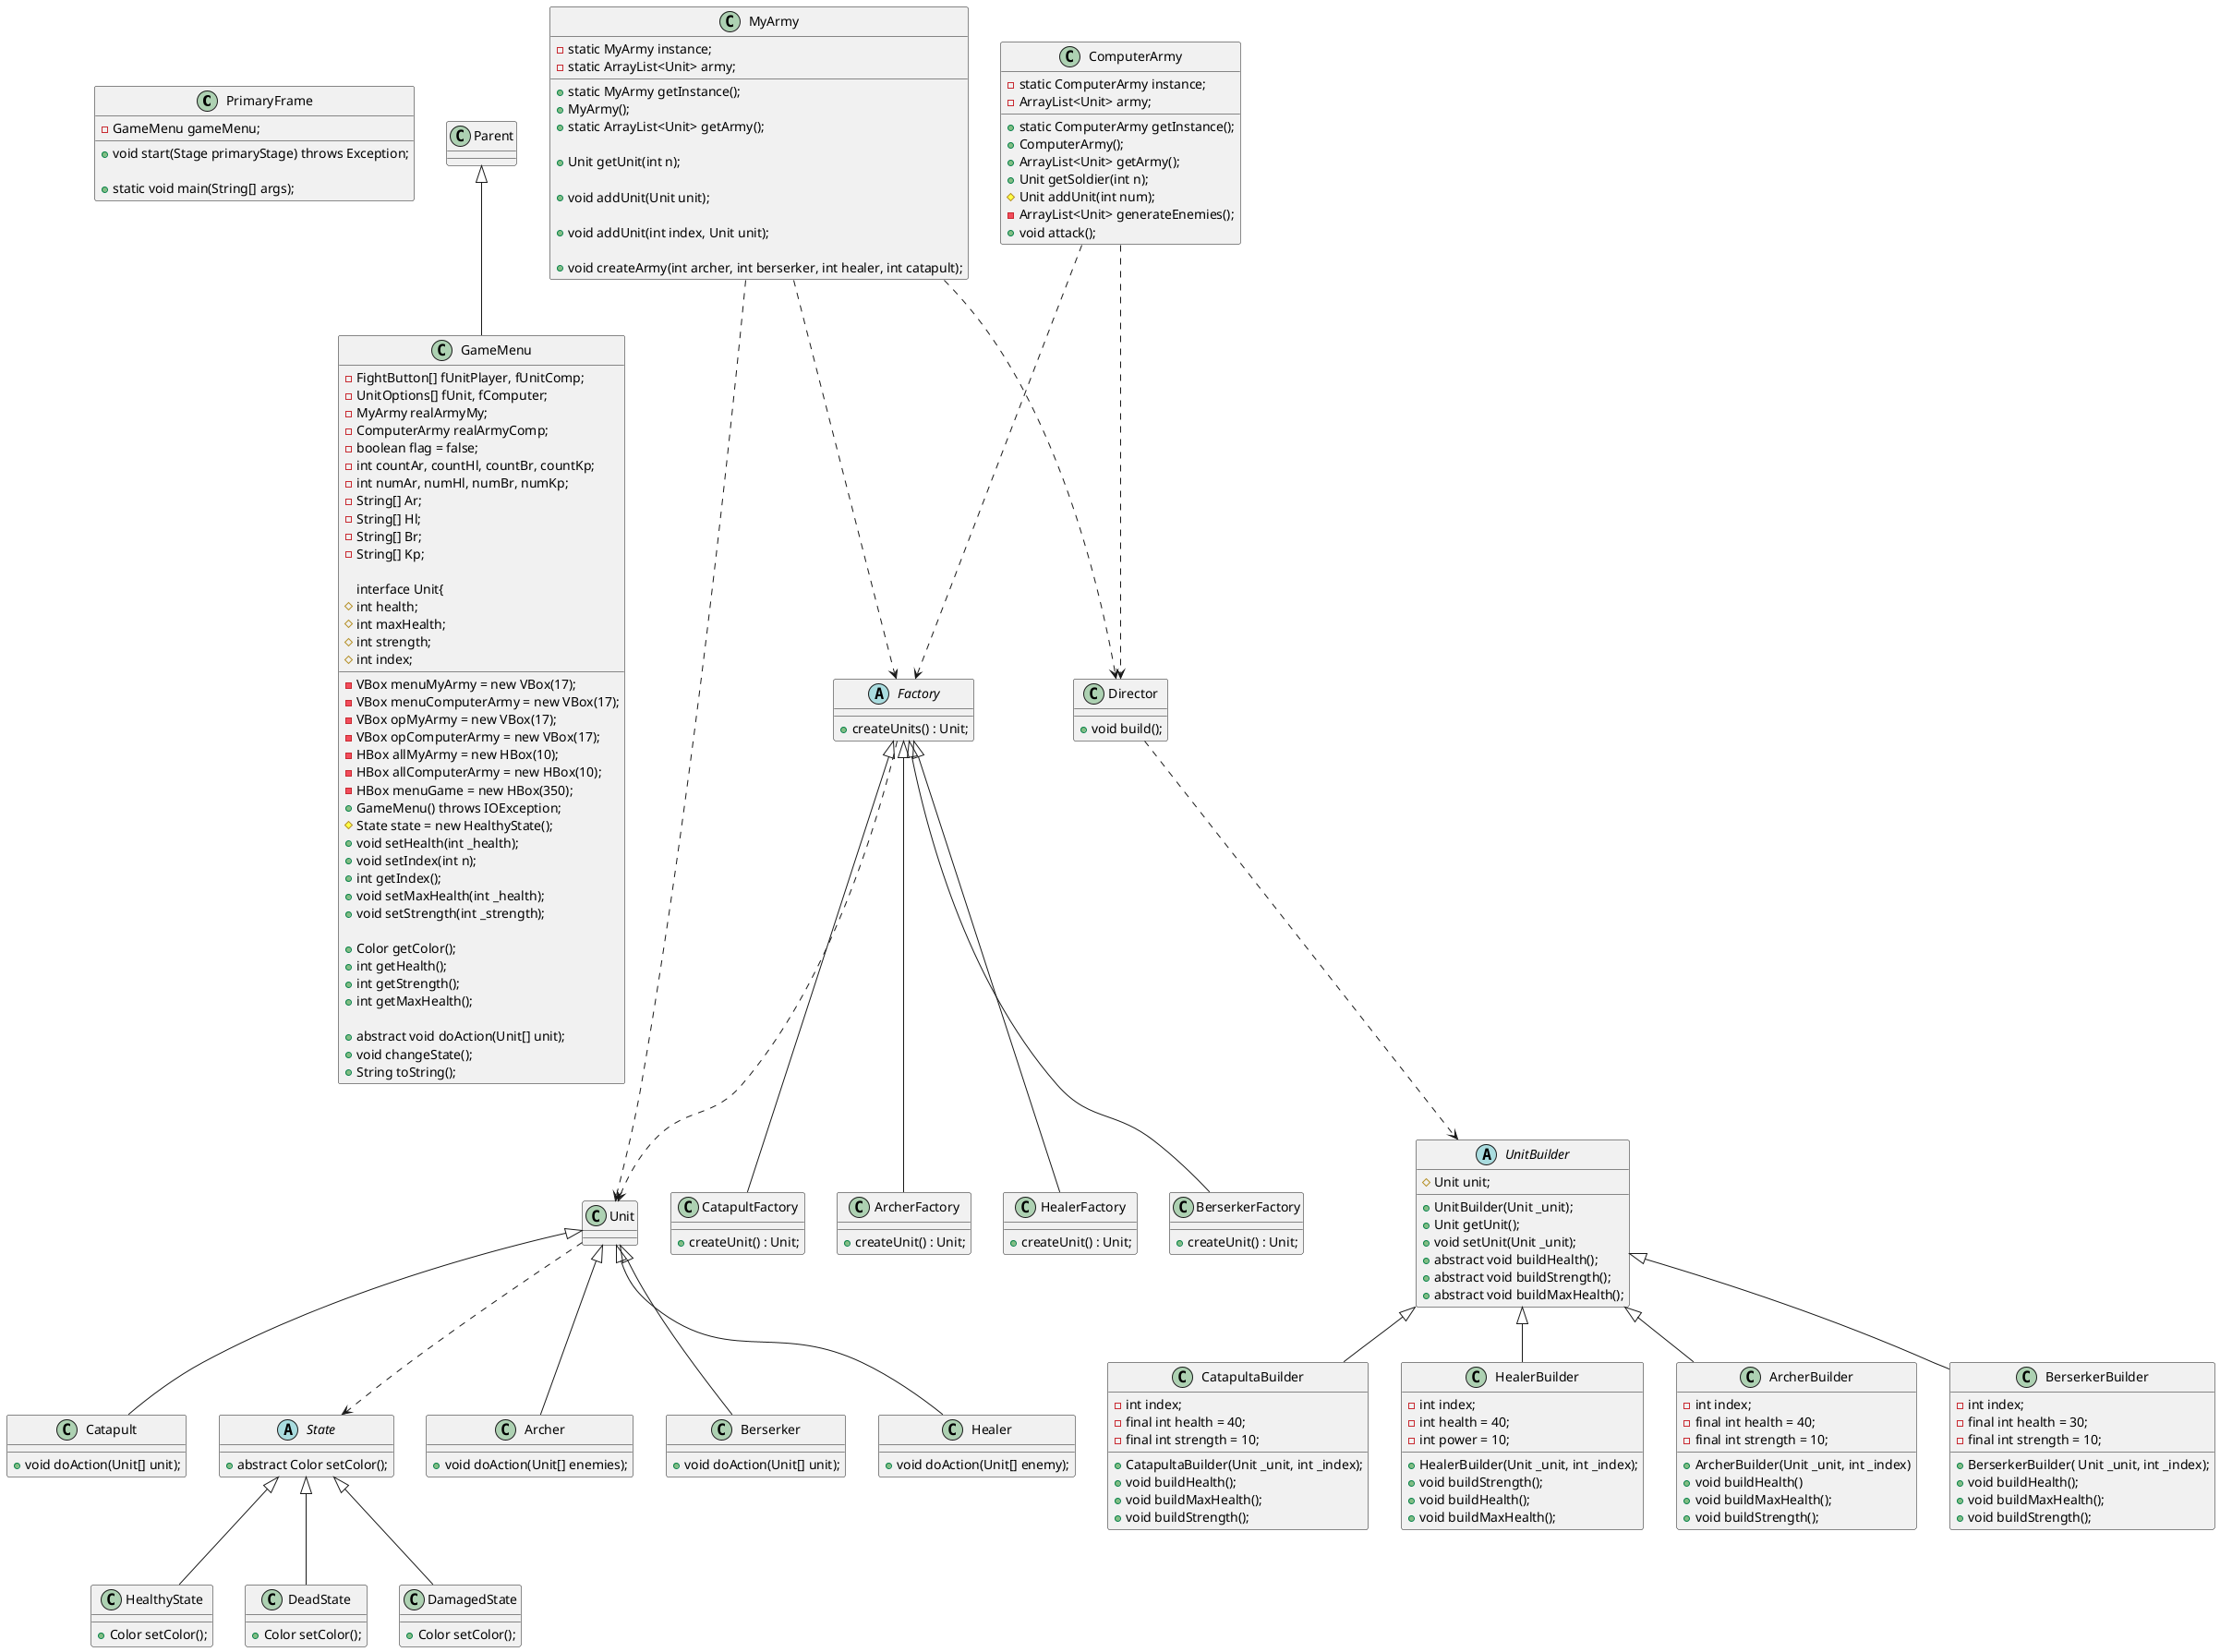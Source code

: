 @startuml
class PrimaryFrame{
 - GameMenu gameMenu;
    + void start(Stage primaryStage) throws Exception;

    + static void main(String[] args);
}
class GameMenu extends Parent {
    - FightButton[] fUnitPlayer, fUnitComp;
    - UnitOptions[] fUnit, fComputer;
    - MyArmy realArmyMy;
    - ComputerArmy realArmyComp;
    - boolean flag = false;
    - int countAr, countHl, countBr, countKp;
    - int numAr, numHl, numBr, numKp;
    - VBox menuMyArmy = new VBox(17);
    - VBox menuComputerArmy = new VBox(17);
    - VBox opMyArmy = new VBox(17);
    - VBox opComputerArmy = new VBox(17);
    - HBox allMyArmy = new HBox(10);
    - HBox allComputerArmy = new HBox(10);
    - HBox menuGame = new HBox(350);
    - String[] Ar;
    - String[] Hl;
    - String[] Br;
    - String[] Kp;
    + GameMenu() throws IOException;

interface Unit{
  # int health;
     # int maxHealth;
     # int strength;
     # State state = new HealthyState();
     # int index;

     + void setHealth(int _health);
     + void setIndex(int n);
     + int getIndex();
     + void setMaxHealth(int _health);
     + void setStrength(int _strength);

     + Color getColor();
     + int getHealth();
     + int getStrength();
     + int getMaxHealth();

     + abstract void doAction(Unit[] unit);
     + void changeState();
     + String toString();
}
class Archer extends Unit{
    + void doAction(Unit[] enemies);
}
class Berserker extends Unit{
    + void doAction(Unit[] unit);
}

class Healer extends Unit{
    + void doAction(Unit[] enemy);
}

class Catapult extends Unit{
    + void doAction(Unit[] unit);
}


Abstract class Factory{
+createUnits() : Unit;
}
class ArcherFactory extends Factory{
+ createUnit() : Unit;
}
class HealerFactory extends Factory{
+ createUnit() : Unit;
}
class BerserkerFactory extends Factory{
+ createUnit() : Unit;
}
class CatapultFactory extends Factory{
+ createUnit() : Unit;
}


abstract class UnitBuilder{
# Unit unit;
    + UnitBuilder(Unit _unit);
    + Unit getUnit();
    + void setUnit(Unit _unit);
    + abstract void buildHealth();
    + abstract void buildStrength();
    + abstract void buildMaxHealth();

}
class Director{
+ void build();
}
class ArcherBuilder extends UnitBuilder {
    - int index;
    - final int health = 40;
    - final int strength = 10;
    + ArcherBuilder(Unit _unit, int _index)
    + void buildHealth()
    + void buildMaxHealth();
    + void buildStrength();
}
class BerserkerBuilder extends UnitBuilder{
    - int index;
    - final int health = 30;
    - final int strength = 10;
    + BerserkerBuilder( Unit _unit, int _index);
    + void buildHealth();
    + void buildMaxHealth();
    + void buildStrength();
}
class CatapultaBuilder extends UnitBuilder{
    - int index;
    - final int health = 40;
    - final int strength = 10;
    + CatapultaBuilder(Unit _unit, int _index);
    + void buildHealth();
    + void buildMaxHealth();
    + void buildStrength();
}
class HealerBuilder extends UnitBuilder {
     - int index;
     - int health = 40;
     - int power = 10;
     + HealerBuilder(Unit _unit, int _index);
     + void buildStrength();
     + void buildHealth();
     + void buildMaxHealth();
}

abstract class State {
    + abstract Color setColor();
}
class HealthyState extends State {
    + Color setColor();
}
class DeadState extends State {
    + Color setColor();
}
class DamagedState extends State {
    + Color setColor();
}
class ComputerArmy {
    - static ComputerArmy instance;
    + static ComputerArmy getInstance();
    - ArrayList<Unit> army;
    + ComputerArmy();
    + ArrayList<Unit> getArmy();
    + Unit getSoldier(int n);
    # Unit addUnit(int num);
    - ArrayList<Unit> generateEnemies();
    + void attack();

}
ComputerArmy..> Director
ComputerArmy ..> Factory
Factory ..> Unit

Unit ..> State


class MyArmy {
    - static MyArmy instance;
    - static ArrayList<Unit> army;

    + static MyArmy getInstance();
    + MyArmy();
    + static ArrayList<Unit> getArmy();

    + Unit getUnit(int n);

    + void addUnit(Unit unit);

    + void addUnit(int index, Unit unit);

    + void createArmy(int archer, int berserker, int healer, int catapult);
}
MyArmy ..> Unit
Director ..> UnitBuilder
MyArmy ..> Factory
MyArmy..> Director

@enduml